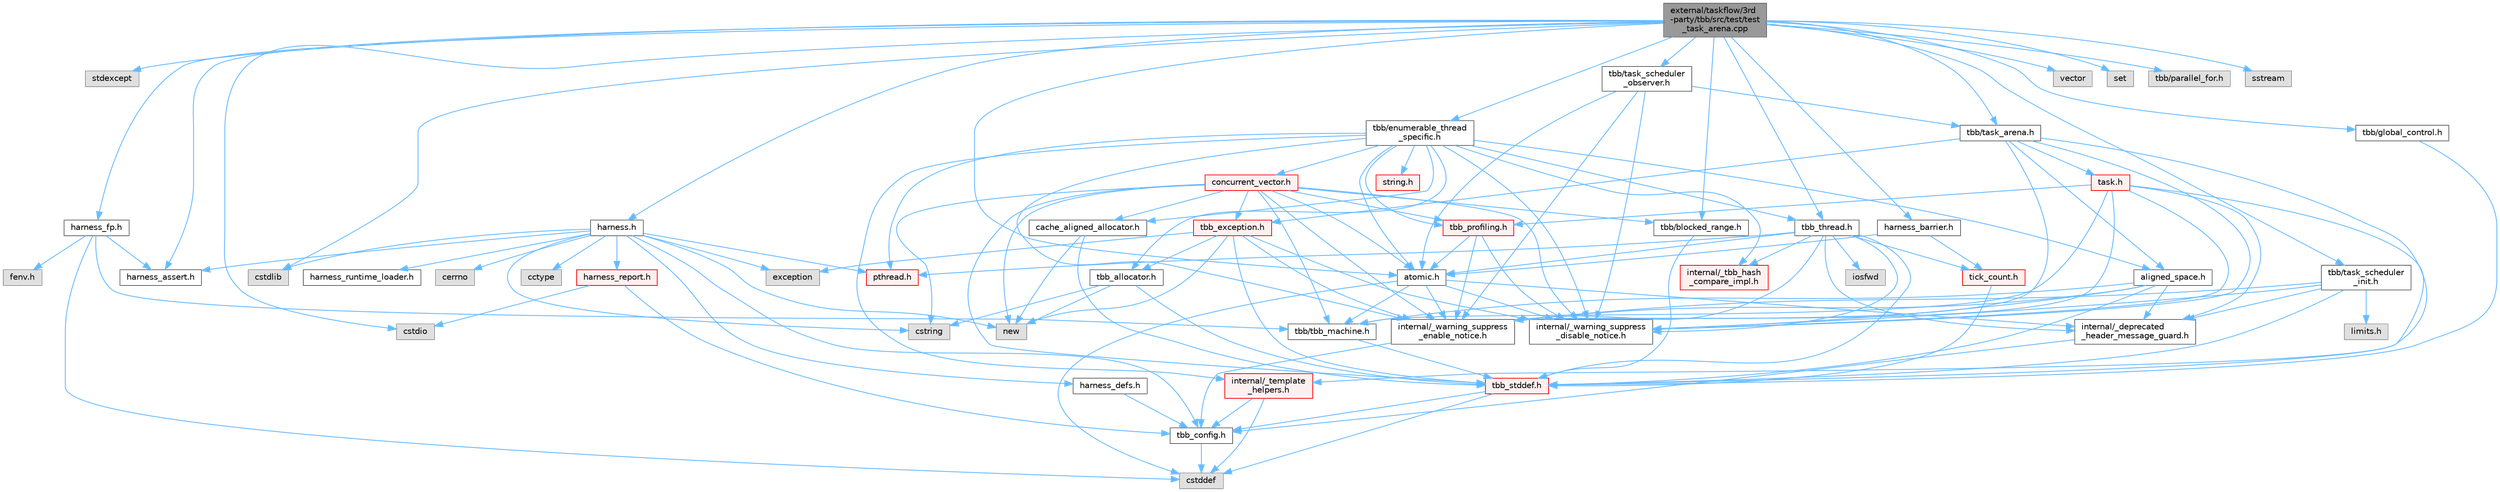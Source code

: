 digraph "external/taskflow/3rd-party/tbb/src/test/test_task_arena.cpp"
{
 // LATEX_PDF_SIZE
  bgcolor="transparent";
  edge [fontname=Helvetica,fontsize=10,labelfontname=Helvetica,labelfontsize=10];
  node [fontname=Helvetica,fontsize=10,shape=box,height=0.2,width=0.4];
  Node1 [id="Node000001",label="external/taskflow/3rd\l-party/tbb/src/test/test\l_task_arena.cpp",height=0.2,width=0.4,color="gray40", fillcolor="grey60", style="filled", fontcolor="black",tooltip=" "];
  Node1 -> Node2 [id="edge1_Node000001_Node000002",color="steelblue1",style="solid",tooltip=" "];
  Node2 [id="Node000002",label="stdexcept",height=0.2,width=0.4,color="grey60", fillcolor="#E0E0E0", style="filled",tooltip=" "];
  Node1 -> Node3 [id="edge2_Node000001_Node000003",color="steelblue1",style="solid",tooltip=" "];
  Node3 [id="Node000003",label="cstdlib",height=0.2,width=0.4,color="grey60", fillcolor="#E0E0E0", style="filled",tooltip=" "];
  Node1 -> Node4 [id="edge3_Node000001_Node000004",color="steelblue1",style="solid",tooltip=" "];
  Node4 [id="Node000004",label="cstdio",height=0.2,width=0.4,color="grey60", fillcolor="#E0E0E0", style="filled",tooltip=" "];
  Node1 -> Node5 [id="edge4_Node000001_Node000005",color="steelblue1",style="solid",tooltip=" "];
  Node5 [id="Node000005",label="vector",height=0.2,width=0.4,color="grey60", fillcolor="#E0E0E0", style="filled",tooltip=" "];
  Node1 -> Node6 [id="edge5_Node000001_Node000006",color="steelblue1",style="solid",tooltip=" "];
  Node6 [id="Node000006",label="set",height=0.2,width=0.4,color="grey60", fillcolor="#E0E0E0", style="filled",tooltip=" "];
  Node1 -> Node7 [id="edge6_Node000001_Node000007",color="steelblue1",style="solid",tooltip=" "];
  Node7 [id="Node000007",label="harness_fp.h",height=0.2,width=0.4,color="grey40", fillcolor="white", style="filled",URL="$harness__fp_8h.html",tooltip=" "];
  Node7 -> Node8 [id="edge7_Node000007_Node000008",color="steelblue1",style="solid",tooltip=" "];
  Node8 [id="Node000008",label="cstddef",height=0.2,width=0.4,color="grey60", fillcolor="#E0E0E0", style="filled",tooltip=" "];
  Node7 -> Node9 [id="edge8_Node000007_Node000009",color="steelblue1",style="solid",tooltip=" "];
  Node9 [id="Node000009",label="tbb/tbb_machine.h",height=0.2,width=0.4,color="grey40", fillcolor="white", style="filled",URL="$tbb__machine_8h.html",tooltip=" "];
  Node9 -> Node10 [id="edge9_Node000009_Node000010",color="steelblue1",style="solid",tooltip=" "];
  Node10 [id="Node000010",label="tbb_stddef.h",height=0.2,width=0.4,color="red", fillcolor="#FFF0F0", style="filled",URL="$tbb__stddef_8h.html",tooltip=" "];
  Node10 -> Node11 [id="edge10_Node000010_Node000011",color="steelblue1",style="solid",tooltip=" "];
  Node11 [id="Node000011",label="tbb_config.h",height=0.2,width=0.4,color="grey40", fillcolor="white", style="filled",URL="$tbb__config_8h.html",tooltip=" "];
  Node11 -> Node8 [id="edge11_Node000011_Node000008",color="steelblue1",style="solid",tooltip=" "];
  Node10 -> Node8 [id="edge12_Node000010_Node000008",color="steelblue1",style="solid",tooltip=" "];
  Node7 -> Node13 [id="edge13_Node000007_Node000013",color="steelblue1",style="solid",tooltip=" "];
  Node13 [id="Node000013",label="harness_assert.h",height=0.2,width=0.4,color="grey40", fillcolor="white", style="filled",URL="$harness__assert_8h.html",tooltip=" "];
  Node7 -> Node14 [id="edge14_Node000007_Node000014",color="steelblue1",style="solid",tooltip=" "];
  Node14 [id="Node000014",label="fenv.h",height=0.2,width=0.4,color="grey60", fillcolor="#E0E0E0", style="filled",tooltip=" "];
  Node1 -> Node15 [id="edge15_Node000001_Node000015",color="steelblue1",style="solid",tooltip=" "];
  Node15 [id="Node000015",label="tbb/task_arena.h",height=0.2,width=0.4,color="grey40", fillcolor="white", style="filled",URL="$task__arena_8h.html",tooltip=" "];
  Node15 -> Node16 [id="edge16_Node000015_Node000016",color="steelblue1",style="solid",tooltip=" "];
  Node16 [id="Node000016",label="internal/_warning_suppress\l_enable_notice.h",height=0.2,width=0.4,color="grey40", fillcolor="white", style="filled",URL="$__warning__suppress__enable__notice_8h.html",tooltip=" "];
  Node16 -> Node11 [id="edge17_Node000016_Node000011",color="steelblue1",style="solid",tooltip=" "];
  Node15 -> Node17 [id="edge18_Node000015_Node000017",color="steelblue1",style="solid",tooltip=" "];
  Node17 [id="Node000017",label="task.h",height=0.2,width=0.4,color="red", fillcolor="#FFF0F0", style="filled",URL="$task_8h.html",tooltip=" "];
  Node17 -> Node18 [id="edge19_Node000017_Node000018",color="steelblue1",style="solid",tooltip=" "];
  Node18 [id="Node000018",label="internal/_deprecated\l_header_message_guard.h",height=0.2,width=0.4,color="grey40", fillcolor="white", style="filled",URL="$__deprecated__header__message__guard_8h.html",tooltip=" "];
  Node18 -> Node11 [id="edge20_Node000018_Node000011",color="steelblue1",style="solid",tooltip=" "];
  Node17 -> Node16 [id="edge21_Node000017_Node000016",color="steelblue1",style="solid",tooltip=" "];
  Node17 -> Node10 [id="edge22_Node000017_Node000010",color="steelblue1",style="solid",tooltip=" "];
  Node17 -> Node9 [id="edge23_Node000017_Node000009",color="steelblue1",style="solid",tooltip=" "];
  Node17 -> Node19 [id="edge24_Node000017_Node000019",color="steelblue1",style="solid",tooltip=" "];
  Node19 [id="Node000019",label="tbb_profiling.h",height=0.2,width=0.4,color="red", fillcolor="#FFF0F0", style="filled",URL="$tbb__profiling_8h.html",tooltip=" "];
  Node19 -> Node16 [id="edge25_Node000019_Node000016",color="steelblue1",style="solid",tooltip=" "];
  Node19 -> Node21 [id="edge26_Node000019_Node000021",color="steelblue1",style="solid",tooltip=" "];
  Node21 [id="Node000021",label="atomic.h",height=0.2,width=0.4,color="grey40", fillcolor="white", style="filled",URL="$external_2taskflow_23rd-party_2tbb_2include_2tbb_2atomic_8h.html",tooltip=" "];
  Node21 -> Node18 [id="edge27_Node000021_Node000018",color="steelblue1",style="solid",tooltip=" "];
  Node21 -> Node16 [id="edge28_Node000021_Node000016",color="steelblue1",style="solid",tooltip=" "];
  Node21 -> Node8 [id="edge29_Node000021_Node000008",color="steelblue1",style="solid",tooltip=" "];
  Node21 -> Node9 [id="edge30_Node000021_Node000009",color="steelblue1",style="solid",tooltip=" "];
  Node21 -> Node22 [id="edge31_Node000021_Node000022",color="steelblue1",style="solid",tooltip=" "];
  Node22 [id="Node000022",label="internal/_warning_suppress\l_disable_notice.h",height=0.2,width=0.4,color="grey40", fillcolor="white", style="filled",URL="$__warning__suppress__disable__notice_8h.html",tooltip=" "];
  Node19 -> Node22 [id="edge32_Node000019_Node000022",color="steelblue1",style="solid",tooltip=" "];
  Node17 -> Node22 [id="edge33_Node000017_Node000022",color="steelblue1",style="solid",tooltip=" "];
  Node15 -> Node24 [id="edge34_Node000015_Node000024",color="steelblue1",style="solid",tooltip=" "];
  Node24 [id="Node000024",label="tbb_exception.h",height=0.2,width=0.4,color="red", fillcolor="#FFF0F0", style="filled",URL="$tbb__exception_8h.html",tooltip=" "];
  Node24 -> Node16 [id="edge35_Node000024_Node000016",color="steelblue1",style="solid",tooltip=" "];
  Node24 -> Node10 [id="edge36_Node000024_Node000010",color="steelblue1",style="solid",tooltip=" "];
  Node24 -> Node25 [id="edge37_Node000024_Node000025",color="steelblue1",style="solid",tooltip=" "];
  Node25 [id="Node000025",label="exception",height=0.2,width=0.4,color="grey60", fillcolor="#E0E0E0", style="filled",tooltip=" "];
  Node24 -> Node26 [id="edge38_Node000024_Node000026",color="steelblue1",style="solid",tooltip=" "];
  Node26 [id="Node000026",label="new",height=0.2,width=0.4,color="grey60", fillcolor="#E0E0E0", style="filled",tooltip=" "];
  Node24 -> Node28 [id="edge39_Node000024_Node000028",color="steelblue1",style="solid",tooltip=" "];
  Node28 [id="Node000028",label="tbb_allocator.h",height=0.2,width=0.4,color="grey40", fillcolor="white", style="filled",URL="$tbb__allocator_8h.html",tooltip=" "];
  Node28 -> Node10 [id="edge40_Node000028_Node000010",color="steelblue1",style="solid",tooltip=" "];
  Node28 -> Node26 [id="edge41_Node000028_Node000026",color="steelblue1",style="solid",tooltip=" "];
  Node28 -> Node29 [id="edge42_Node000028_Node000029",color="steelblue1",style="solid",tooltip=" "];
  Node29 [id="Node000029",label="cstring",height=0.2,width=0.4,color="grey60", fillcolor="#E0E0E0", style="filled",tooltip=" "];
  Node24 -> Node22 [id="edge43_Node000024_Node000022",color="steelblue1",style="solid",tooltip=" "];
  Node15 -> Node31 [id="edge44_Node000015_Node000031",color="steelblue1",style="solid",tooltip=" "];
  Node31 [id="Node000031",label="internal/_template\l_helpers.h",height=0.2,width=0.4,color="red", fillcolor="#FFF0F0", style="filled",URL="$__template__helpers_8h.html",tooltip=" "];
  Node31 -> Node8 [id="edge45_Node000031_Node000008",color="steelblue1",style="solid",tooltip=" "];
  Node31 -> Node11 [id="edge46_Node000031_Node000011",color="steelblue1",style="solid",tooltip=" "];
  Node15 -> Node33 [id="edge47_Node000015_Node000033",color="steelblue1",style="solid",tooltip=" "];
  Node33 [id="Node000033",label="aligned_space.h",height=0.2,width=0.4,color="grey40", fillcolor="white", style="filled",URL="$aligned__space_8h.html",tooltip=" "];
  Node33 -> Node18 [id="edge48_Node000033_Node000018",color="steelblue1",style="solid",tooltip=" "];
  Node33 -> Node16 [id="edge49_Node000033_Node000016",color="steelblue1",style="solid",tooltip=" "];
  Node33 -> Node10 [id="edge50_Node000033_Node000010",color="steelblue1",style="solid",tooltip=" "];
  Node33 -> Node9 [id="edge51_Node000033_Node000009",color="steelblue1",style="solid",tooltip=" "];
  Node33 -> Node22 [id="edge52_Node000033_Node000022",color="steelblue1",style="solid",tooltip=" "];
  Node15 -> Node22 [id="edge53_Node000015_Node000022",color="steelblue1",style="solid",tooltip=" "];
  Node1 -> Node21 [id="edge54_Node000001_Node000021",color="steelblue1",style="solid",tooltip=" "];
  Node1 -> Node34 [id="edge55_Node000001_Node000034",color="steelblue1",style="solid",tooltip=" "];
  Node34 [id="Node000034",label="tbb/task_scheduler\l_observer.h",height=0.2,width=0.4,color="grey40", fillcolor="white", style="filled",URL="$task__scheduler__observer_8h.html",tooltip=" "];
  Node34 -> Node16 [id="edge56_Node000034_Node000016",color="steelblue1",style="solid",tooltip=" "];
  Node34 -> Node21 [id="edge57_Node000034_Node000021",color="steelblue1",style="solid",tooltip=" "];
  Node34 -> Node15 [id="edge58_Node000034_Node000015",color="steelblue1",style="solid",tooltip=" "];
  Node34 -> Node22 [id="edge59_Node000034_Node000022",color="steelblue1",style="solid",tooltip=" "];
  Node1 -> Node35 [id="edge60_Node000001_Node000035",color="steelblue1",style="solid",tooltip=" "];
  Node35 [id="Node000035",label="tbb/task_scheduler\l_init.h",height=0.2,width=0.4,color="grey40", fillcolor="white", style="filled",URL="$task__scheduler__init_8h.html",tooltip=" "];
  Node35 -> Node18 [id="edge61_Node000035_Node000018",color="steelblue1",style="solid",tooltip=" "];
  Node35 -> Node16 [id="edge62_Node000035_Node000016",color="steelblue1",style="solid",tooltip=" "];
  Node35 -> Node10 [id="edge63_Node000035_Node000010",color="steelblue1",style="solid",tooltip=" "];
  Node35 -> Node36 [id="edge64_Node000035_Node000036",color="steelblue1",style="solid",tooltip=" "];
  Node36 [id="Node000036",label="limits.h",height=0.2,width=0.4,color="grey60", fillcolor="#E0E0E0", style="filled",tooltip=" "];
  Node35 -> Node22 [id="edge65_Node000035_Node000022",color="steelblue1",style="solid",tooltip=" "];
  Node1 -> Node37 [id="edge66_Node000001_Node000037",color="steelblue1",style="solid",tooltip=" "];
  Node37 [id="Node000037",label="tbb/parallel_for.h",height=0.2,width=0.4,color="grey60", fillcolor="#E0E0E0", style="filled",tooltip=" "];
  Node1 -> Node38 [id="edge67_Node000001_Node000038",color="steelblue1",style="solid",tooltip=" "];
  Node38 [id="Node000038",label="tbb/blocked_range.h",height=0.2,width=0.4,color="grey40", fillcolor="white", style="filled",URL="$blocked__range_8h.html",tooltip=" "];
  Node38 -> Node10 [id="edge68_Node000038_Node000010",color="steelblue1",style="solid",tooltip=" "];
  Node1 -> Node39 [id="edge69_Node000001_Node000039",color="steelblue1",style="solid",tooltip=" "];
  Node39 [id="Node000039",label="tbb/enumerable_thread\l_specific.h",height=0.2,width=0.4,color="grey40", fillcolor="white", style="filled",URL="$enumerable__thread__specific_8h.html",tooltip=" "];
  Node39 -> Node16 [id="edge70_Node000039_Node000016",color="steelblue1",style="solid",tooltip=" "];
  Node39 -> Node21 [id="edge71_Node000039_Node000021",color="steelblue1",style="solid",tooltip=" "];
  Node39 -> Node40 [id="edge72_Node000039_Node000040",color="steelblue1",style="solid",tooltip=" "];
  Node40 [id="Node000040",label="concurrent_vector.h",height=0.2,width=0.4,color="red", fillcolor="#FFF0F0", style="filled",URL="$concurrent__vector_8h.html",tooltip=" "];
  Node40 -> Node16 [id="edge73_Node000040_Node000016",color="steelblue1",style="solid",tooltip=" "];
  Node40 -> Node10 [id="edge74_Node000040_Node000010",color="steelblue1",style="solid",tooltip=" "];
  Node40 -> Node24 [id="edge75_Node000040_Node000024",color="steelblue1",style="solid",tooltip=" "];
  Node40 -> Node21 [id="edge76_Node000040_Node000021",color="steelblue1",style="solid",tooltip=" "];
  Node40 -> Node41 [id="edge77_Node000040_Node000041",color="steelblue1",style="solid",tooltip=" "];
  Node41 [id="Node000041",label="cache_aligned_allocator.h",height=0.2,width=0.4,color="grey40", fillcolor="white", style="filled",URL="$cache__aligned__allocator_8h.html",tooltip=" "];
  Node41 -> Node26 [id="edge78_Node000041_Node000026",color="steelblue1",style="solid",tooltip=" "];
  Node41 -> Node10 [id="edge79_Node000041_Node000010",color="steelblue1",style="solid",tooltip=" "];
  Node40 -> Node38 [id="edge80_Node000040_Node000038",color="steelblue1",style="solid",tooltip=" "];
  Node40 -> Node9 [id="edge81_Node000040_Node000009",color="steelblue1",style="solid",tooltip=" "];
  Node40 -> Node19 [id="edge82_Node000040_Node000019",color="steelblue1",style="solid",tooltip=" "];
  Node40 -> Node26 [id="edge83_Node000040_Node000026",color="steelblue1",style="solid",tooltip=" "];
  Node40 -> Node29 [id="edge84_Node000040_Node000029",color="steelblue1",style="solid",tooltip=" "];
  Node40 -> Node22 [id="edge85_Node000040_Node000022",color="steelblue1",style="solid",tooltip=" "];
  Node39 -> Node46 [id="edge86_Node000039_Node000046",color="steelblue1",style="solid",tooltip=" "];
  Node46 [id="Node000046",label="tbb_thread.h",height=0.2,width=0.4,color="grey40", fillcolor="white", style="filled",URL="$tbb__thread_8h.html",tooltip=" "];
  Node46 -> Node18 [id="edge87_Node000046_Node000018",color="steelblue1",style="solid",tooltip=" "];
  Node46 -> Node16 [id="edge88_Node000046_Node000016",color="steelblue1",style="solid",tooltip=" "];
  Node46 -> Node10 [id="edge89_Node000046_Node000010",color="steelblue1",style="solid",tooltip=" "];
  Node46 -> Node47 [id="edge90_Node000046_Node000047",color="steelblue1",style="solid",tooltip=" "];
  Node47 [id="Node000047",label="pthread.h",height=0.2,width=0.4,color="red", fillcolor="#FFF0F0", style="filled",URL="$pthread_8h.html",tooltip=" "];
  Node46 -> Node21 [id="edge91_Node000046_Node000021",color="steelblue1",style="solid",tooltip=" "];
  Node46 -> Node89 [id="edge92_Node000046_Node000089",color="steelblue1",style="solid",tooltip=" "];
  Node89 [id="Node000089",label="internal/_tbb_hash\l_compare_impl.h",height=0.2,width=0.4,color="red", fillcolor="#FFF0F0", style="filled",URL="$__tbb__hash__compare__impl_8h.html",tooltip=" "];
  Node46 -> Node90 [id="edge93_Node000046_Node000090",color="steelblue1",style="solid",tooltip=" "];
  Node90 [id="Node000090",label="tick_count.h",height=0.2,width=0.4,color="red", fillcolor="#FFF0F0", style="filled",URL="$tick__count_8h.html",tooltip=" "];
  Node90 -> Node10 [id="edge94_Node000090_Node000010",color="steelblue1",style="solid",tooltip=" "];
  Node46 -> Node92 [id="edge95_Node000046_Node000092",color="steelblue1",style="solid",tooltip=" "];
  Node92 [id="Node000092",label="iosfwd",height=0.2,width=0.4,color="grey60", fillcolor="#E0E0E0", style="filled",tooltip=" "];
  Node46 -> Node22 [id="edge96_Node000046_Node000022",color="steelblue1",style="solid",tooltip=" "];
  Node39 -> Node28 [id="edge97_Node000039_Node000028",color="steelblue1",style="solid",tooltip=" "];
  Node39 -> Node41 [id="edge98_Node000039_Node000041",color="steelblue1",style="solid",tooltip=" "];
  Node39 -> Node33 [id="edge99_Node000039_Node000033",color="steelblue1",style="solid",tooltip=" "];
  Node39 -> Node31 [id="edge100_Node000039_Node000031",color="steelblue1",style="solid",tooltip=" "];
  Node39 -> Node89 [id="edge101_Node000039_Node000089",color="steelblue1",style="solid",tooltip=" "];
  Node39 -> Node19 [id="edge102_Node000039_Node000019",color="steelblue1",style="solid",tooltip=" "];
  Node39 -> Node93 [id="edge103_Node000039_Node000093",color="steelblue1",style="solid",tooltip=" "];
  Node93 [id="Node000093",label="string.h",height=0.2,width=0.4,color="red", fillcolor="#FFF0F0", style="filled",URL="$string_8h.html",tooltip=" "];
  Node39 -> Node47 [id="edge104_Node000039_Node000047",color="steelblue1",style="solid",tooltip=" "];
  Node39 -> Node22 [id="edge105_Node000039_Node000022",color="steelblue1",style="solid",tooltip=" "];
  Node1 -> Node13 [id="edge106_Node000001_Node000013",color="steelblue1",style="solid",tooltip=" "];
  Node1 -> Node231 [id="edge107_Node000001_Node000231",color="steelblue1",style="solid",tooltip=" "];
  Node231 [id="Node000231",label="harness.h",height=0.2,width=0.4,color="grey40", fillcolor="white", style="filled",URL="$harness_8h.html",tooltip=" "];
  Node231 -> Node11 [id="edge108_Node000231_Node000011",color="steelblue1",style="solid",tooltip=" "];
  Node231 -> Node232 [id="edge109_Node000231_Node000232",color="steelblue1",style="solid",tooltip=" "];
  Node232 [id="Node000232",label="harness_defs.h",height=0.2,width=0.4,color="grey40", fillcolor="white", style="filled",URL="$harness__defs_8h.html",tooltip=" "];
  Node232 -> Node11 [id="edge110_Node000232_Node000011",color="steelblue1",style="solid",tooltip=" "];
  Node231 -> Node3 [id="edge111_Node000231_Node000003",color="steelblue1",style="solid",tooltip=" "];
  Node231 -> Node29 [id="edge112_Node000231_Node000029",color="steelblue1",style="solid",tooltip=" "];
  Node231 -> Node233 [id="edge113_Node000231_Node000233",color="steelblue1",style="solid",tooltip=" "];
  Node233 [id="Node000233",label="cerrno",height=0.2,width=0.4,color="grey60", fillcolor="#E0E0E0", style="filled",tooltip=" "];
  Node231 -> Node234 [id="edge114_Node000231_Node000234",color="steelblue1",style="solid",tooltip=" "];
  Node234 [id="Node000234",label="cctype",height=0.2,width=0.4,color="grey60", fillcolor="#E0E0E0", style="filled",tooltip=" "];
  Node231 -> Node26 [id="edge115_Node000231_Node000026",color="steelblue1",style="solid",tooltip=" "];
  Node231 -> Node47 [id="edge116_Node000231_Node000047",color="steelblue1",style="solid",tooltip=" "];
  Node231 -> Node235 [id="edge117_Node000231_Node000235",color="steelblue1",style="solid",tooltip=" "];
  Node235 [id="Node000235",label="harness_runtime_loader.h",height=0.2,width=0.4,color="grey40", fillcolor="white", style="filled",URL="$harness__runtime__loader_8h.html",tooltip=" "];
  Node231 -> Node236 [id="edge118_Node000231_Node000236",color="steelblue1",style="solid",tooltip=" "];
  Node236 [id="Node000236",label="harness_report.h",height=0.2,width=0.4,color="red", fillcolor="#FFF0F0", style="filled",URL="$harness__report_8h.html",tooltip=" "];
  Node236 -> Node4 [id="edge119_Node000236_Node000004",color="steelblue1",style="solid",tooltip=" "];
  Node236 -> Node11 [id="edge120_Node000236_Node000011",color="steelblue1",style="solid",tooltip=" "];
  Node231 -> Node25 [id="edge121_Node000231_Node000025",color="steelblue1",style="solid",tooltip=" "];
  Node231 -> Node13 [id="edge122_Node000231_Node000013",color="steelblue1",style="solid",tooltip=" "];
  Node1 -> Node238 [id="edge123_Node000001_Node000238",color="steelblue1",style="solid",tooltip=" "];
  Node238 [id="Node000238",label="harness_barrier.h",height=0.2,width=0.4,color="grey40", fillcolor="white", style="filled",URL="$harness__barrier_8h.html",tooltip=" "];
  Node238 -> Node21 [id="edge124_Node000238_Node000021",color="steelblue1",style="solid",tooltip=" "];
  Node238 -> Node90 [id="edge125_Node000238_Node000090",color="steelblue1",style="solid",tooltip=" "];
  Node1 -> Node46 [id="edge126_Node000001_Node000046",color="steelblue1",style="solid",tooltip=" "];
  Node1 -> Node239 [id="edge127_Node000001_Node000239",color="steelblue1",style="solid",tooltip=" "];
  Node239 [id="Node000239",label="tbb/global_control.h",height=0.2,width=0.4,color="grey40", fillcolor="white", style="filled",URL="$global__control_8h.html",tooltip=" "];
  Node239 -> Node10 [id="edge128_Node000239_Node000010",color="steelblue1",style="solid",tooltip=" "];
  Node1 -> Node240 [id="edge129_Node000001_Node000240",color="steelblue1",style="solid",tooltip=" "];
  Node240 [id="Node000240",label="sstream",height=0.2,width=0.4,color="grey60", fillcolor="#E0E0E0", style="filled",tooltip=" "];
}
